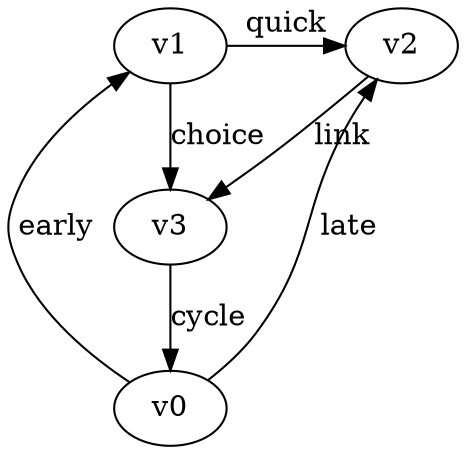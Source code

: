 digraph NoTargetGame {
    /*
     * Game Without Targets
     * 
     * Traditional temporal game without reachability objectives.
     * Used for testing legacy parsing functionality.
     */
    
    // Player vertices
    v0 [name="v0", player=0];
    v1 [name="v1", player=1];
    v2 [name="v2", player=0];
    v3 [name="v3", player=1];
    
    // Temporal edges demonstrating various constraint types
    v0 -> v1 [label="early", constraint="time >= 2"];
    v0 -> v2 [label="late", constraint="time >= 5"];
    
    v1 -> v2 [label="quick", constraint="time <= 8"];
    v1 -> v3 [label="choice"];
    
    v2 -> v3 [label="link", constraint="time = 7"];                          // Exact time
    v3 -> v0 [label="cycle"];
}
